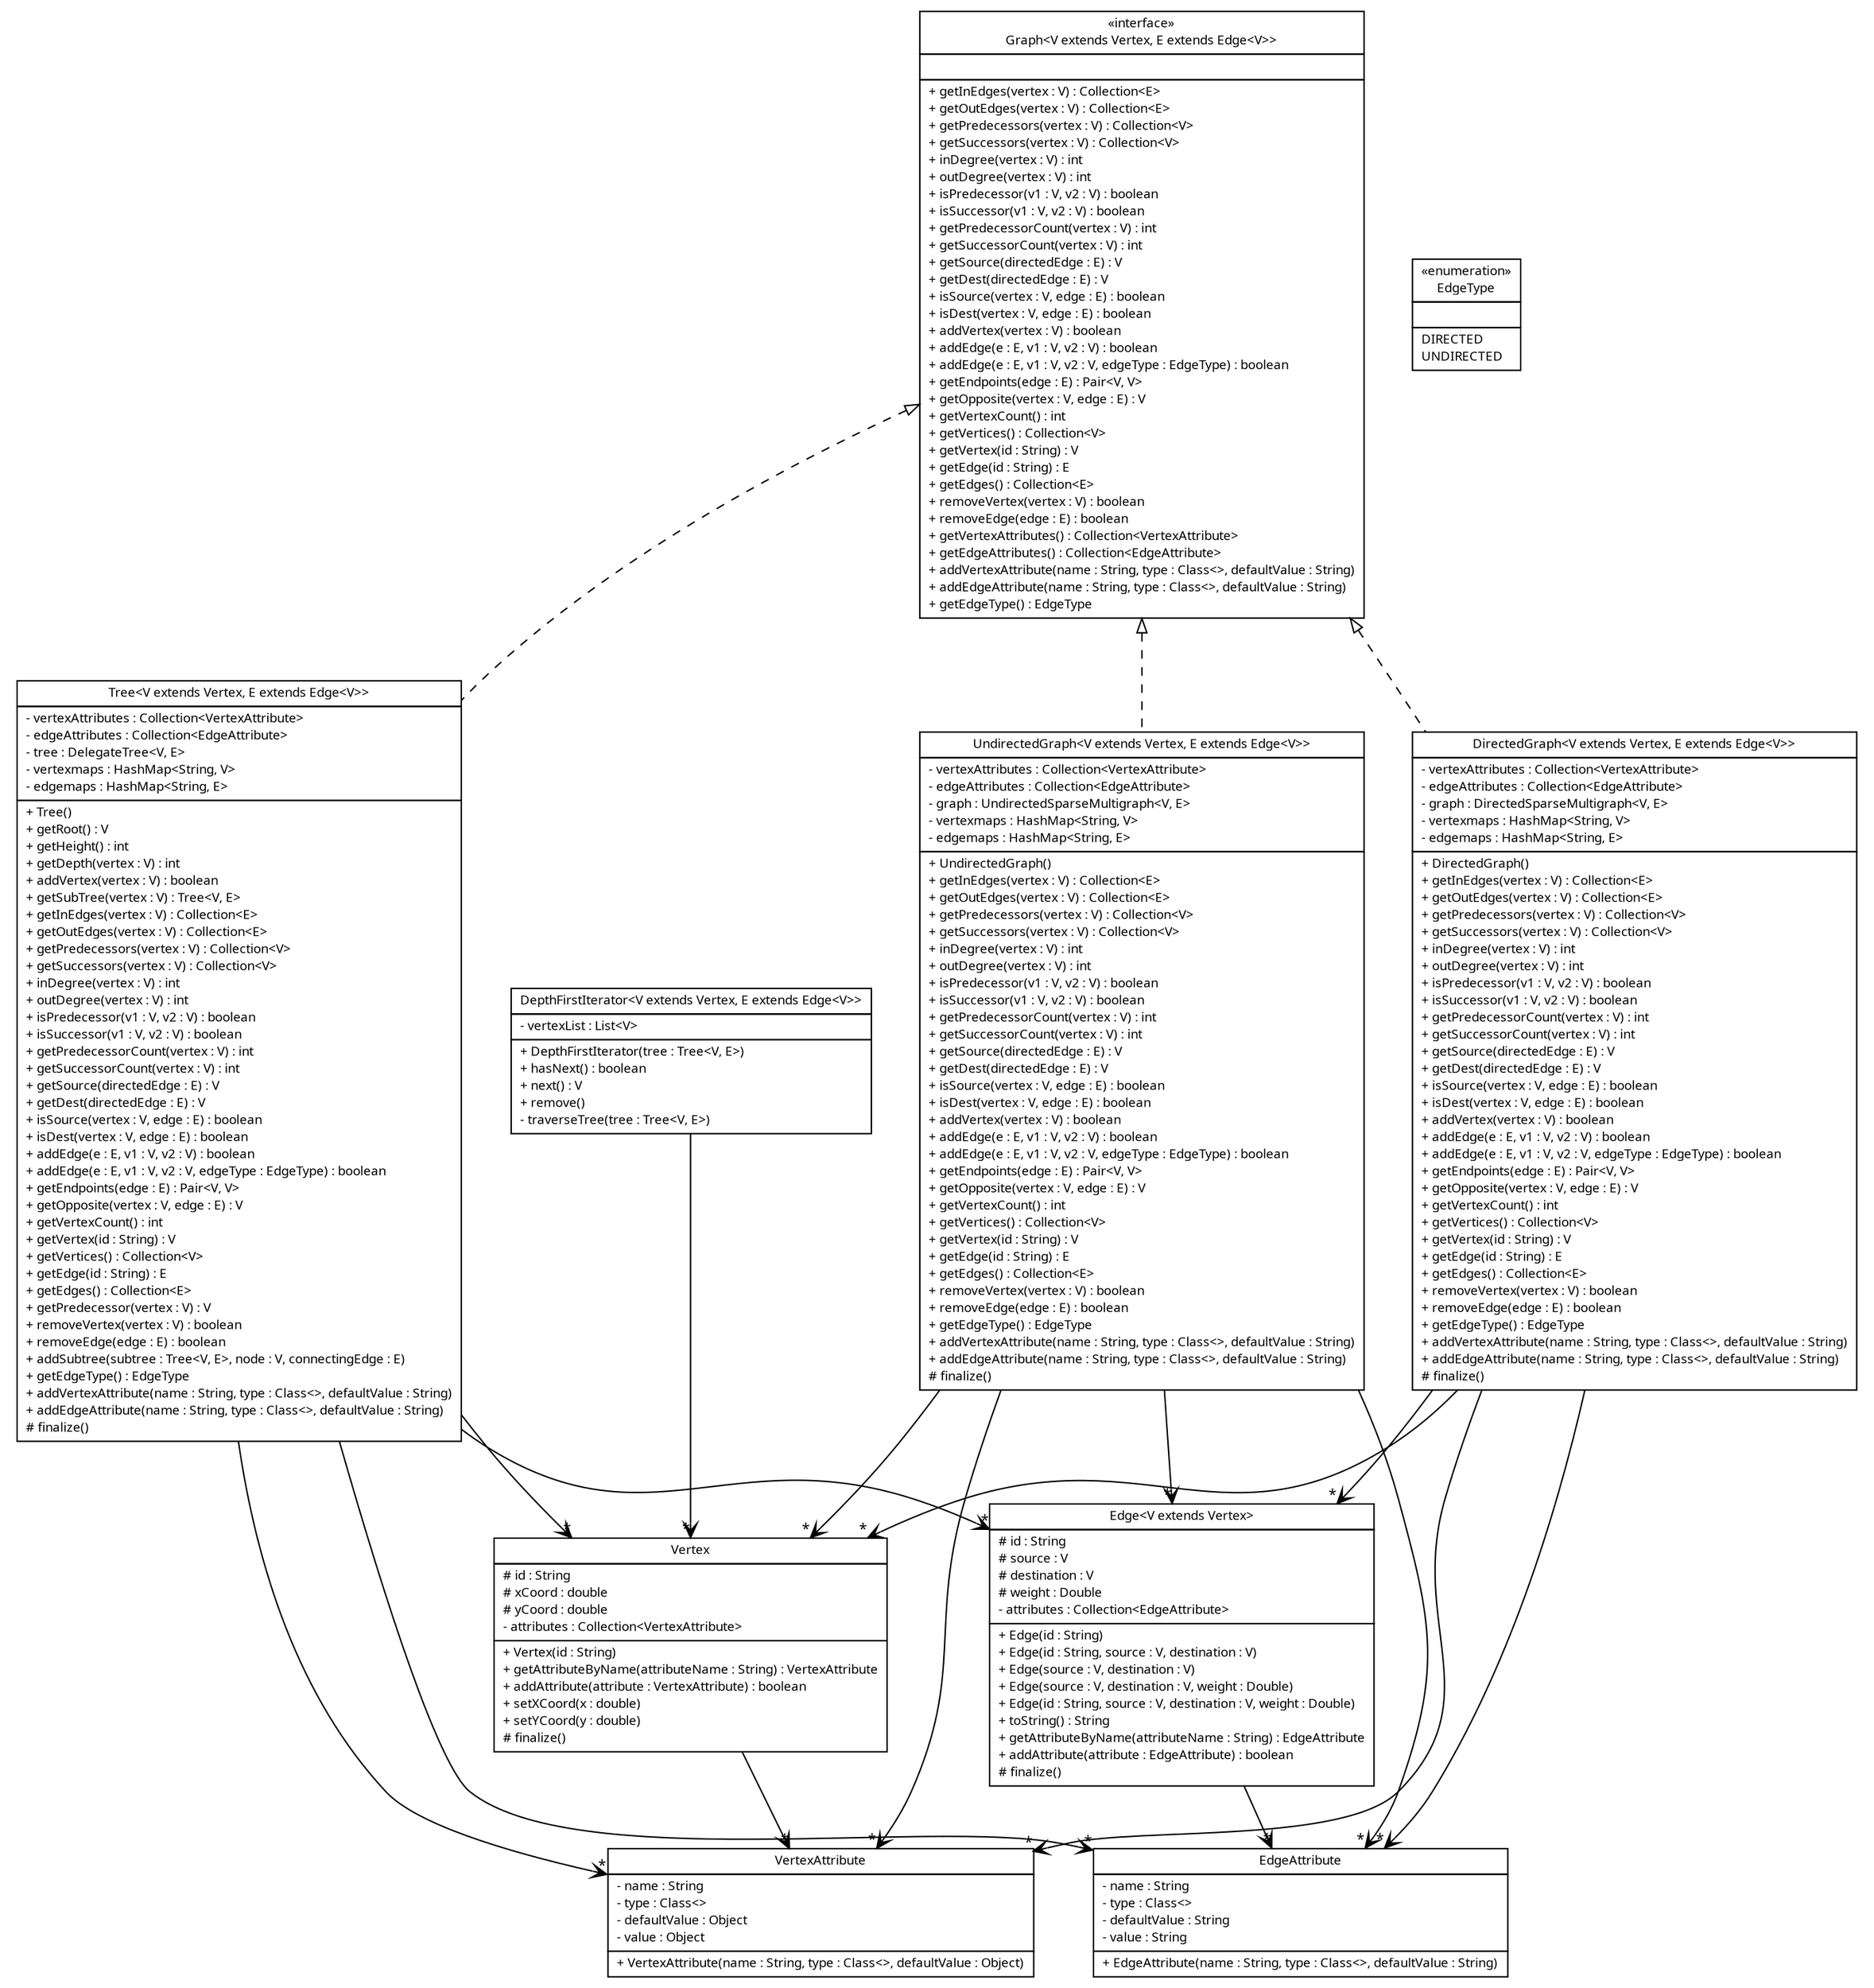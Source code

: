 #!/usr/local/bin/dot
#
# Class diagram 
# Generated by UMLGraph version R5_6 (http://www.umlgraph.org/)
#

digraph G {
	edge [fontname="Trebuchet MS",fontsize=10,labelfontname="Trebuchet MS",labelfontsize=10];
	node [fontname="Trebuchet MS",fontsize=10,shape=plaintext];
	nodesep=0.25;
	ranksep=0.5;
	// broadwick.graph.VertexAttribute
	c1081 [label=<<table title="broadwick.graph.VertexAttribute" border="0" cellborder="1" cellspacing="0" cellpadding="2" port="p" href="./VertexAttribute.html">
		<tr><td><table border="0" cellspacing="0" cellpadding="1">
<tr><td align="center" balign="center"><font face="Trebuchet MS"> VertexAttribute </font></td></tr>
		</table></td></tr>
		<tr><td><table border="0" cellspacing="0" cellpadding="1">
<tr><td align="left" balign="left"> - name : String </td></tr>
<tr><td align="left" balign="left"> - type : Class&lt;&gt; </td></tr>
<tr><td align="left" balign="left"> - defaultValue : Object </td></tr>
<tr><td align="left" balign="left"> - value : Object </td></tr>
		</table></td></tr>
		<tr><td><table border="0" cellspacing="0" cellpadding="1">
<tr><td align="left" balign="left"> + VertexAttribute(name : String, type : Class&lt;&gt;, defaultValue : Object) </td></tr>
		</table></td></tr>
		</table>>, URL="./VertexAttribute.html", fontname="Trebuchet MS", fontcolor="black", fontsize=9.0];
	// broadwick.graph.Vertex
	c1082 [label=<<table title="broadwick.graph.Vertex" border="0" cellborder="1" cellspacing="0" cellpadding="2" port="p" href="./Vertex.html">
		<tr><td><table border="0" cellspacing="0" cellpadding="1">
<tr><td align="center" balign="center"><font face="Trebuchet MS"> Vertex </font></td></tr>
		</table></td></tr>
		<tr><td><table border="0" cellspacing="0" cellpadding="1">
<tr><td align="left" balign="left"> # id : String </td></tr>
<tr><td align="left" balign="left"> # xCoord : double </td></tr>
<tr><td align="left" balign="left"> # yCoord : double </td></tr>
<tr><td align="left" balign="left"> - attributes : Collection&lt;VertexAttribute&gt; </td></tr>
		</table></td></tr>
		<tr><td><table border="0" cellspacing="0" cellpadding="1">
<tr><td align="left" balign="left"> + Vertex(id : String) </td></tr>
<tr><td align="left" balign="left"> + getAttributeByName(attributeName : String) : VertexAttribute </td></tr>
<tr><td align="left" balign="left"> + addAttribute(attribute : VertexAttribute) : boolean </td></tr>
<tr><td align="left" balign="left"> + setXCoord(x : double) </td></tr>
<tr><td align="left" balign="left"> + setYCoord(y : double) </td></tr>
<tr><td align="left" balign="left"> # finalize() </td></tr>
		</table></td></tr>
		</table>>, URL="./Vertex.html", fontname="Trebuchet MS", fontcolor="black", fontsize=9.0];
	// broadwick.graph.UndirectedGraph<V extends broadwick.graph.Vertex, E extends broadwick.graph.Edge<V>>
	c1083 [label=<<table title="broadwick.graph.UndirectedGraph" border="0" cellborder="1" cellspacing="0" cellpadding="2" port="p" href="./UndirectedGraph.html">
		<tr><td><table border="0" cellspacing="0" cellpadding="1">
<tr><td align="center" balign="center"><font face="Trebuchet MS"> UndirectedGraph&lt;V extends Vertex, E extends Edge&lt;V&gt;&gt; </font></td></tr>
		</table></td></tr>
		<tr><td><table border="0" cellspacing="0" cellpadding="1">
<tr><td align="left" balign="left"> - vertexAttributes : Collection&lt;VertexAttribute&gt; </td></tr>
<tr><td align="left" balign="left"> - edgeAttributes : Collection&lt;EdgeAttribute&gt; </td></tr>
<tr><td align="left" balign="left"> - graph : UndirectedSparseMultigraph&lt;V, E&gt; </td></tr>
<tr><td align="left" balign="left"> - vertexmaps : HashMap&lt;String, V&gt; </td></tr>
<tr><td align="left" balign="left"> - edgemaps : HashMap&lt;String, E&gt; </td></tr>
		</table></td></tr>
		<tr><td><table border="0" cellspacing="0" cellpadding="1">
<tr><td align="left" balign="left"> + UndirectedGraph() </td></tr>
<tr><td align="left" balign="left"> + getInEdges(vertex : V) : Collection&lt;E&gt; </td></tr>
<tr><td align="left" balign="left"> + getOutEdges(vertex : V) : Collection&lt;E&gt; </td></tr>
<tr><td align="left" balign="left"> + getPredecessors(vertex : V) : Collection&lt;V&gt; </td></tr>
<tr><td align="left" balign="left"> + getSuccessors(vertex : V) : Collection&lt;V&gt; </td></tr>
<tr><td align="left" balign="left"> + inDegree(vertex : V) : int </td></tr>
<tr><td align="left" balign="left"> + outDegree(vertex : V) : int </td></tr>
<tr><td align="left" balign="left"> + isPredecessor(v1 : V, v2 : V) : boolean </td></tr>
<tr><td align="left" balign="left"> + isSuccessor(v1 : V, v2 : V) : boolean </td></tr>
<tr><td align="left" balign="left"> + getPredecessorCount(vertex : V) : int </td></tr>
<tr><td align="left" balign="left"> + getSuccessorCount(vertex : V) : int </td></tr>
<tr><td align="left" balign="left"> + getSource(directedEdge : E) : V </td></tr>
<tr><td align="left" balign="left"> + getDest(directedEdge : E) : V </td></tr>
<tr><td align="left" balign="left"> + isSource(vertex : V, edge : E) : boolean </td></tr>
<tr><td align="left" balign="left"> + isDest(vertex : V, edge : E) : boolean </td></tr>
<tr><td align="left" balign="left"> + addVertex(vertex : V) : boolean </td></tr>
<tr><td align="left" balign="left"> + addEdge(e : E, v1 : V, v2 : V) : boolean </td></tr>
<tr><td align="left" balign="left"> + addEdge(e : E, v1 : V, v2 : V, edgeType : EdgeType) : boolean </td></tr>
<tr><td align="left" balign="left"> + getEndpoints(edge : E) : Pair&lt;V, V&gt; </td></tr>
<tr><td align="left" balign="left"> + getOpposite(vertex : V, edge : E) : V </td></tr>
<tr><td align="left" balign="left"> + getVertexCount() : int </td></tr>
<tr><td align="left" balign="left"> + getVertices() : Collection&lt;V&gt; </td></tr>
<tr><td align="left" balign="left"> + getVertex(id : String) : V </td></tr>
<tr><td align="left" balign="left"> + getEdge(id : String) : E </td></tr>
<tr><td align="left" balign="left"> + getEdges() : Collection&lt;E&gt; </td></tr>
<tr><td align="left" balign="left"> + removeVertex(vertex : V) : boolean </td></tr>
<tr><td align="left" balign="left"> + removeEdge(edge : E) : boolean </td></tr>
<tr><td align="left" balign="left"> + getEdgeType() : EdgeType </td></tr>
<tr><td align="left" balign="left"> + addVertexAttribute(name : String, type : Class&lt;&gt;, defaultValue : String) </td></tr>
<tr><td align="left" balign="left"> + addEdgeAttribute(name : String, type : Class&lt;&gt;, defaultValue : String) </td></tr>
<tr><td align="left" balign="left"> # finalize() </td></tr>
		</table></td></tr>
		</table>>, URL="./UndirectedGraph.html", fontname="Trebuchet MS", fontcolor="black", fontsize=9.0];
	// broadwick.graph.Tree<V extends broadwick.graph.Vertex, E extends broadwick.graph.Edge<V>>
	c1084 [label=<<table title="broadwick.graph.Tree" border="0" cellborder="1" cellspacing="0" cellpadding="2" port="p" href="./Tree.html">
		<tr><td><table border="0" cellspacing="0" cellpadding="1">
<tr><td align="center" balign="center"><font face="Trebuchet MS"> Tree&lt;V extends Vertex, E extends Edge&lt;V&gt;&gt; </font></td></tr>
		</table></td></tr>
		<tr><td><table border="0" cellspacing="0" cellpadding="1">
<tr><td align="left" balign="left"> - vertexAttributes : Collection&lt;VertexAttribute&gt; </td></tr>
<tr><td align="left" balign="left"> - edgeAttributes : Collection&lt;EdgeAttribute&gt; </td></tr>
<tr><td align="left" balign="left"> - tree : DelegateTree&lt;V, E&gt; </td></tr>
<tr><td align="left" balign="left"> - vertexmaps : HashMap&lt;String, V&gt; </td></tr>
<tr><td align="left" balign="left"> - edgemaps : HashMap&lt;String, E&gt; </td></tr>
		</table></td></tr>
		<tr><td><table border="0" cellspacing="0" cellpadding="1">
<tr><td align="left" balign="left"> + Tree() </td></tr>
<tr><td align="left" balign="left"> + getRoot() : V </td></tr>
<tr><td align="left" balign="left"> + getHeight() : int </td></tr>
<tr><td align="left" balign="left"> + getDepth(vertex : V) : int </td></tr>
<tr><td align="left" balign="left"> + addVertex(vertex : V) : boolean </td></tr>
<tr><td align="left" balign="left"> + getSubTree(vertex : V) : Tree&lt;V, E&gt; </td></tr>
<tr><td align="left" balign="left"> + getInEdges(vertex : V) : Collection&lt;E&gt; </td></tr>
<tr><td align="left" balign="left"> + getOutEdges(vertex : V) : Collection&lt;E&gt; </td></tr>
<tr><td align="left" balign="left"> + getPredecessors(vertex : V) : Collection&lt;V&gt; </td></tr>
<tr><td align="left" balign="left"> + getSuccessors(vertex : V) : Collection&lt;V&gt; </td></tr>
<tr><td align="left" balign="left"> + inDegree(vertex : V) : int </td></tr>
<tr><td align="left" balign="left"> + outDegree(vertex : V) : int </td></tr>
<tr><td align="left" balign="left"> + isPredecessor(v1 : V, v2 : V) : boolean </td></tr>
<tr><td align="left" balign="left"> + isSuccessor(v1 : V, v2 : V) : boolean </td></tr>
<tr><td align="left" balign="left"> + getPredecessorCount(vertex : V) : int </td></tr>
<tr><td align="left" balign="left"> + getSuccessorCount(vertex : V) : int </td></tr>
<tr><td align="left" balign="left"> + getSource(directedEdge : E) : V </td></tr>
<tr><td align="left" balign="left"> + getDest(directedEdge : E) : V </td></tr>
<tr><td align="left" balign="left"> + isSource(vertex : V, edge : E) : boolean </td></tr>
<tr><td align="left" balign="left"> + isDest(vertex : V, edge : E) : boolean </td></tr>
<tr><td align="left" balign="left"> + addEdge(e : E, v1 : V, v2 : V) : boolean </td></tr>
<tr><td align="left" balign="left"> + addEdge(e : E, v1 : V, v2 : V, edgeType : EdgeType) : boolean </td></tr>
<tr><td align="left" balign="left"> + getEndpoints(edge : E) : Pair&lt;V, V&gt; </td></tr>
<tr><td align="left" balign="left"> + getOpposite(vertex : V, edge : E) : V </td></tr>
<tr><td align="left" balign="left"> + getVertexCount() : int </td></tr>
<tr><td align="left" balign="left"> + getVertex(id : String) : V </td></tr>
<tr><td align="left" balign="left"> + getVertices() : Collection&lt;V&gt; </td></tr>
<tr><td align="left" balign="left"> + getEdge(id : String) : E </td></tr>
<tr><td align="left" balign="left"> + getEdges() : Collection&lt;E&gt; </td></tr>
<tr><td align="left" balign="left"> + getPredecessor(vertex : V) : V </td></tr>
<tr><td align="left" balign="left"> + removeVertex(vertex : V) : boolean </td></tr>
<tr><td align="left" balign="left"> + removeEdge(edge : E) : boolean </td></tr>
<tr><td align="left" balign="left"> + addSubtree(subtree : Tree&lt;V, E&gt;, node : V, connectingEdge : E) </td></tr>
<tr><td align="left" balign="left"> + getEdgeType() : EdgeType </td></tr>
<tr><td align="left" balign="left"> + addVertexAttribute(name : String, type : Class&lt;&gt;, defaultValue : String) </td></tr>
<tr><td align="left" balign="left"> + addEdgeAttribute(name : String, type : Class&lt;&gt;, defaultValue : String) </td></tr>
<tr><td align="left" balign="left"> # finalize() </td></tr>
		</table></td></tr>
		</table>>, URL="./Tree.html", fontname="Trebuchet MS", fontcolor="black", fontsize=9.0];
	// broadwick.graph.Graph<V extends broadwick.graph.Vertex, E extends broadwick.graph.Edge<V>>
	c1085 [label=<<table title="broadwick.graph.Graph" border="0" cellborder="1" cellspacing="0" cellpadding="2" port="p" href="./Graph.html">
		<tr><td><table border="0" cellspacing="0" cellpadding="1">
<tr><td align="center" balign="center"> &#171;interface&#187; </td></tr>
<tr><td align="center" balign="center"><font face="Trebuchet MS"> Graph&lt;V extends Vertex, E extends Edge&lt;V&gt;&gt; </font></td></tr>
		</table></td></tr>
		<tr><td><table border="0" cellspacing="0" cellpadding="1">
<tr><td align="left" balign="left">  </td></tr>
		</table></td></tr>
		<tr><td><table border="0" cellspacing="0" cellpadding="1">
<tr><td align="left" balign="left"><font face="Trebuchet MS" point-size="9.0"> + getInEdges(vertex : V) : Collection&lt;E&gt; </font></td></tr>
<tr><td align="left" balign="left"><font face="Trebuchet MS" point-size="9.0"> + getOutEdges(vertex : V) : Collection&lt;E&gt; </font></td></tr>
<tr><td align="left" balign="left"><font face="Trebuchet MS" point-size="9.0"> + getPredecessors(vertex : V) : Collection&lt;V&gt; </font></td></tr>
<tr><td align="left" balign="left"><font face="Trebuchet MS" point-size="9.0"> + getSuccessors(vertex : V) : Collection&lt;V&gt; </font></td></tr>
<tr><td align="left" balign="left"><font face="Trebuchet MS" point-size="9.0"> + inDegree(vertex : V) : int </font></td></tr>
<tr><td align="left" balign="left"><font face="Trebuchet MS" point-size="9.0"> + outDegree(vertex : V) : int </font></td></tr>
<tr><td align="left" balign="left"><font face="Trebuchet MS" point-size="9.0"> + isPredecessor(v1 : V, v2 : V) : boolean </font></td></tr>
<tr><td align="left" balign="left"><font face="Trebuchet MS" point-size="9.0"> + isSuccessor(v1 : V, v2 : V) : boolean </font></td></tr>
<tr><td align="left" balign="left"><font face="Trebuchet MS" point-size="9.0"> + getPredecessorCount(vertex : V) : int </font></td></tr>
<tr><td align="left" balign="left"><font face="Trebuchet MS" point-size="9.0"> + getSuccessorCount(vertex : V) : int </font></td></tr>
<tr><td align="left" balign="left"><font face="Trebuchet MS" point-size="9.0"> + getSource(directedEdge : E) : V </font></td></tr>
<tr><td align="left" balign="left"><font face="Trebuchet MS" point-size="9.0"> + getDest(directedEdge : E) : V </font></td></tr>
<tr><td align="left" balign="left"><font face="Trebuchet MS" point-size="9.0"> + isSource(vertex : V, edge : E) : boolean </font></td></tr>
<tr><td align="left" balign="left"><font face="Trebuchet MS" point-size="9.0"> + isDest(vertex : V, edge : E) : boolean </font></td></tr>
<tr><td align="left" balign="left"><font face="Trebuchet MS" point-size="9.0"> + addVertex(vertex : V) : boolean </font></td></tr>
<tr><td align="left" balign="left"><font face="Trebuchet MS" point-size="9.0"> + addEdge(e : E, v1 : V, v2 : V) : boolean </font></td></tr>
<tr><td align="left" balign="left"><font face="Trebuchet MS" point-size="9.0"> + addEdge(e : E, v1 : V, v2 : V, edgeType : EdgeType) : boolean </font></td></tr>
<tr><td align="left" balign="left"><font face="Trebuchet MS" point-size="9.0"> + getEndpoints(edge : E) : Pair&lt;V, V&gt; </font></td></tr>
<tr><td align="left" balign="left"><font face="Trebuchet MS" point-size="9.0"> + getOpposite(vertex : V, edge : E) : V </font></td></tr>
<tr><td align="left" balign="left"><font face="Trebuchet MS" point-size="9.0"> + getVertexCount() : int </font></td></tr>
<tr><td align="left" balign="left"><font face="Trebuchet MS" point-size="9.0"> + getVertices() : Collection&lt;V&gt; </font></td></tr>
<tr><td align="left" balign="left"><font face="Trebuchet MS" point-size="9.0"> + getVertex(id : String) : V </font></td></tr>
<tr><td align="left" balign="left"><font face="Trebuchet MS" point-size="9.0"> + getEdge(id : String) : E </font></td></tr>
<tr><td align="left" balign="left"><font face="Trebuchet MS" point-size="9.0"> + getEdges() : Collection&lt;E&gt; </font></td></tr>
<tr><td align="left" balign="left"><font face="Trebuchet MS" point-size="9.0"> + removeVertex(vertex : V) : boolean </font></td></tr>
<tr><td align="left" balign="left"><font face="Trebuchet MS" point-size="9.0"> + removeEdge(edge : E) : boolean </font></td></tr>
<tr><td align="left" balign="left"><font face="Trebuchet MS" point-size="9.0"> + getVertexAttributes() : Collection&lt;VertexAttribute&gt; </font></td></tr>
<tr><td align="left" balign="left"><font face="Trebuchet MS" point-size="9.0"> + getEdgeAttributes() : Collection&lt;EdgeAttribute&gt; </font></td></tr>
<tr><td align="left" balign="left"><font face="Trebuchet MS" point-size="9.0"> + addVertexAttribute(name : String, type : Class&lt;&gt;, defaultValue : String) </font></td></tr>
<tr><td align="left" balign="left"><font face="Trebuchet MS" point-size="9.0"> + addEdgeAttribute(name : String, type : Class&lt;&gt;, defaultValue : String) </font></td></tr>
<tr><td align="left" balign="left"><font face="Trebuchet MS" point-size="9.0"> + getEdgeType() : EdgeType </font></td></tr>
		</table></td></tr>
		</table>>, URL="./Graph.html", fontname="Trebuchet MS", fontcolor="black", fontsize=9.0];
	// broadwick.graph.EdgeType
	c1086 [label=<<table title="broadwick.graph.EdgeType" border="0" cellborder="1" cellspacing="0" cellpadding="2" port="p" href="./EdgeType.html">
		<tr><td><table border="0" cellspacing="0" cellpadding="1">
<tr><td align="center" balign="center"> &#171;enumeration&#187; </td></tr>
<tr><td align="center" balign="center"><font face="Trebuchet MS"> EdgeType </font></td></tr>
		</table></td></tr>
		<tr><td><table border="0" cellspacing="0" cellpadding="1">
<tr><td align="left" balign="left">  </td></tr>
		</table></td></tr>
		<tr><td><table border="0" cellspacing="0" cellpadding="1">
<tr><td align="left" balign="left"> DIRECTED </td></tr>
<tr><td align="left" balign="left"> UNDIRECTED </td></tr>
		</table></td></tr>
		</table>>, URL="./EdgeType.html", fontname="Trebuchet MS", fontcolor="black", fontsize=9.0];
	// broadwick.graph.EdgeAttribute
	c1087 [label=<<table title="broadwick.graph.EdgeAttribute" border="0" cellborder="1" cellspacing="0" cellpadding="2" port="p" href="./EdgeAttribute.html">
		<tr><td><table border="0" cellspacing="0" cellpadding="1">
<tr><td align="center" balign="center"><font face="Trebuchet MS"> EdgeAttribute </font></td></tr>
		</table></td></tr>
		<tr><td><table border="0" cellspacing="0" cellpadding="1">
<tr><td align="left" balign="left"> - name : String </td></tr>
<tr><td align="left" balign="left"> - type : Class&lt;&gt; </td></tr>
<tr><td align="left" balign="left"> - defaultValue : String </td></tr>
<tr><td align="left" balign="left"> - value : String </td></tr>
		</table></td></tr>
		<tr><td><table border="0" cellspacing="0" cellpadding="1">
<tr><td align="left" balign="left"> + EdgeAttribute(name : String, type : Class&lt;&gt;, defaultValue : String) </td></tr>
		</table></td></tr>
		</table>>, URL="./EdgeAttribute.html", fontname="Trebuchet MS", fontcolor="black", fontsize=9.0];
	// broadwick.graph.Edge<V extends broadwick.graph.Vertex>
	c1088 [label=<<table title="broadwick.graph.Edge" border="0" cellborder="1" cellspacing="0" cellpadding="2" port="p" href="./Edge.html">
		<tr><td><table border="0" cellspacing="0" cellpadding="1">
<tr><td align="center" balign="center"><font face="Trebuchet MS"> Edge&lt;V extends Vertex&gt; </font></td></tr>
		</table></td></tr>
		<tr><td><table border="0" cellspacing="0" cellpadding="1">
<tr><td align="left" balign="left"> # id : String </td></tr>
<tr><td align="left" balign="left"> # source : V </td></tr>
<tr><td align="left" balign="left"> # destination : V </td></tr>
<tr><td align="left" balign="left"> # weight : Double </td></tr>
<tr><td align="left" balign="left"> - attributes : Collection&lt;EdgeAttribute&gt; </td></tr>
		</table></td></tr>
		<tr><td><table border="0" cellspacing="0" cellpadding="1">
<tr><td align="left" balign="left"> + Edge(id : String) </td></tr>
<tr><td align="left" balign="left"> + Edge(id : String, source : V, destination : V) </td></tr>
<tr><td align="left" balign="left"> + Edge(source : V, destination : V) </td></tr>
<tr><td align="left" balign="left"> + Edge(source : V, destination : V, weight : Double) </td></tr>
<tr><td align="left" balign="left"> + Edge(id : String, source : V, destination : V, weight : Double) </td></tr>
<tr><td align="left" balign="left"> + toString() : String </td></tr>
<tr><td align="left" balign="left"> + getAttributeByName(attributeName : String) : EdgeAttribute </td></tr>
<tr><td align="left" balign="left"> + addAttribute(attribute : EdgeAttribute) : boolean </td></tr>
<tr><td align="left" balign="left"> # finalize() </td></tr>
		</table></td></tr>
		</table>>, URL="./Edge.html", fontname="Trebuchet MS", fontcolor="black", fontsize=9.0];
	// broadwick.graph.DirectedGraph<V extends broadwick.graph.Vertex, E extends broadwick.graph.Edge<V>>
	c1089 [label=<<table title="broadwick.graph.DirectedGraph" border="0" cellborder="1" cellspacing="0" cellpadding="2" port="p" href="./DirectedGraph.html">
		<tr><td><table border="0" cellspacing="0" cellpadding="1">
<tr><td align="center" balign="center"><font face="Trebuchet MS"> DirectedGraph&lt;V extends Vertex, E extends Edge&lt;V&gt;&gt; </font></td></tr>
		</table></td></tr>
		<tr><td><table border="0" cellspacing="0" cellpadding="1">
<tr><td align="left" balign="left"> - vertexAttributes : Collection&lt;VertexAttribute&gt; </td></tr>
<tr><td align="left" balign="left"> - edgeAttributes : Collection&lt;EdgeAttribute&gt; </td></tr>
<tr><td align="left" balign="left"> - graph : DirectedSparseMultigraph&lt;V, E&gt; </td></tr>
<tr><td align="left" balign="left"> - vertexmaps : HashMap&lt;String, V&gt; </td></tr>
<tr><td align="left" balign="left"> - edgemaps : HashMap&lt;String, E&gt; </td></tr>
		</table></td></tr>
		<tr><td><table border="0" cellspacing="0" cellpadding="1">
<tr><td align="left" balign="left"> + DirectedGraph() </td></tr>
<tr><td align="left" balign="left"> + getInEdges(vertex : V) : Collection&lt;E&gt; </td></tr>
<tr><td align="left" balign="left"> + getOutEdges(vertex : V) : Collection&lt;E&gt; </td></tr>
<tr><td align="left" balign="left"> + getPredecessors(vertex : V) : Collection&lt;V&gt; </td></tr>
<tr><td align="left" balign="left"> + getSuccessors(vertex : V) : Collection&lt;V&gt; </td></tr>
<tr><td align="left" balign="left"> + inDegree(vertex : V) : int </td></tr>
<tr><td align="left" balign="left"> + outDegree(vertex : V) : int </td></tr>
<tr><td align="left" balign="left"> + isPredecessor(v1 : V, v2 : V) : boolean </td></tr>
<tr><td align="left" balign="left"> + isSuccessor(v1 : V, v2 : V) : boolean </td></tr>
<tr><td align="left" balign="left"> + getPredecessorCount(vertex : V) : int </td></tr>
<tr><td align="left" balign="left"> + getSuccessorCount(vertex : V) : int </td></tr>
<tr><td align="left" balign="left"> + getSource(directedEdge : E) : V </td></tr>
<tr><td align="left" balign="left"> + getDest(directedEdge : E) : V </td></tr>
<tr><td align="left" balign="left"> + isSource(vertex : V, edge : E) : boolean </td></tr>
<tr><td align="left" balign="left"> + isDest(vertex : V, edge : E) : boolean </td></tr>
<tr><td align="left" balign="left"> + addVertex(vertex : V) : boolean </td></tr>
<tr><td align="left" balign="left"> + addEdge(e : E, v1 : V, v2 : V) : boolean </td></tr>
<tr><td align="left" balign="left"> + addEdge(e : E, v1 : V, v2 : V, edgeType : EdgeType) : boolean </td></tr>
<tr><td align="left" balign="left"> + getEndpoints(edge : E) : Pair&lt;V, V&gt; </td></tr>
<tr><td align="left" balign="left"> + getOpposite(vertex : V, edge : E) : V </td></tr>
<tr><td align="left" balign="left"> + getVertexCount() : int </td></tr>
<tr><td align="left" balign="left"> + getVertices() : Collection&lt;V&gt; </td></tr>
<tr><td align="left" balign="left"> + getVertex(id : String) : V </td></tr>
<tr><td align="left" balign="left"> + getEdge(id : String) : E </td></tr>
<tr><td align="left" balign="left"> + getEdges() : Collection&lt;E&gt; </td></tr>
<tr><td align="left" balign="left"> + removeVertex(vertex : V) : boolean </td></tr>
<tr><td align="left" balign="left"> + removeEdge(edge : E) : boolean </td></tr>
<tr><td align="left" balign="left"> + getEdgeType() : EdgeType </td></tr>
<tr><td align="left" balign="left"> + addVertexAttribute(name : String, type : Class&lt;&gt;, defaultValue : String) </td></tr>
<tr><td align="left" balign="left"> + addEdgeAttribute(name : String, type : Class&lt;&gt;, defaultValue : String) </td></tr>
<tr><td align="left" balign="left"> # finalize() </td></tr>
		</table></td></tr>
		</table>>, URL="./DirectedGraph.html", fontname="Trebuchet MS", fontcolor="black", fontsize=9.0];
	// broadwick.graph.DepthFirstIterator<V extends broadwick.graph.Vertex, E extends broadwick.graph.Edge<V>>
	c1090 [label=<<table title="broadwick.graph.DepthFirstIterator" border="0" cellborder="1" cellspacing="0" cellpadding="2" port="p" href="./DepthFirstIterator.html">
		<tr><td><table border="0" cellspacing="0" cellpadding="1">
<tr><td align="center" balign="center"><font face="Trebuchet MS"> DepthFirstIterator&lt;V extends Vertex, E extends Edge&lt;V&gt;&gt; </font></td></tr>
		</table></td></tr>
		<tr><td><table border="0" cellspacing="0" cellpadding="1">
<tr><td align="left" balign="left"> - vertexList : List&lt;V&gt; </td></tr>
		</table></td></tr>
		<tr><td><table border="0" cellspacing="0" cellpadding="1">
<tr><td align="left" balign="left"> + DepthFirstIterator(tree : Tree&lt;V, E&gt;) </td></tr>
<tr><td align="left" balign="left"> + hasNext() : boolean </td></tr>
<tr><td align="left" balign="left"> + next() : V </td></tr>
<tr><td align="left" balign="left"> + remove() </td></tr>
<tr><td align="left" balign="left"> - traverseTree(tree : Tree&lt;V, E&gt;) </td></tr>
		</table></td></tr>
		</table>>, URL="./DepthFirstIterator.html", fontname="Trebuchet MS", fontcolor="black", fontsize=9.0];
	//broadwick.graph.UndirectedGraph<V extends broadwick.graph.Vertex, E extends broadwick.graph.Edge<V>> implements broadwick.graph.Graph<V extends broadwick.graph.Vertex, E extends broadwick.graph.Edge<V>>
	c1085:p -> c1083:p [dir=back,arrowtail=empty,style=dashed];
	//broadwick.graph.Tree<V extends broadwick.graph.Vertex, E extends broadwick.graph.Edge<V>> implements broadwick.graph.Graph<V extends broadwick.graph.Vertex, E extends broadwick.graph.Edge<V>>
	c1085:p -> c1084:p [dir=back,arrowtail=empty,style=dashed];
	//broadwick.graph.DirectedGraph<V extends broadwick.graph.Vertex, E extends broadwick.graph.Edge<V>> implements broadwick.graph.Graph<V extends broadwick.graph.Vertex, E extends broadwick.graph.Edge<V>>
	c1085:p -> c1089:p [dir=back,arrowtail=empty,style=dashed];
	// broadwick.graph.Vertex NAVASSOC broadwick.graph.VertexAttribute
	c1082:p -> c1081:p [taillabel="", label="", headlabel="*", fontname="Trebuchet MS", fontcolor="black", fontsize=10.0, color="black", arrowhead=open];
	// broadwick.graph.UndirectedGraph<V extends broadwick.graph.Vertex, E extends broadwick.graph.Edge<V>> NAVASSOC broadwick.graph.VertexAttribute
	c1083:p -> c1081:p [taillabel="", label="", headlabel="*", fontname="Trebuchet MS", fontcolor="black", fontsize=10.0, color="black", arrowhead=open];
	// broadwick.graph.UndirectedGraph<V extends broadwick.graph.Vertex, E extends broadwick.graph.Edge<V>> NAVASSOC broadwick.graph.EdgeAttribute
	c1083:p -> c1087:p [taillabel="", label="", headlabel="*", fontname="Trebuchet MS", fontcolor="black", fontsize=10.0, color="black", arrowhead=open];
	// broadwick.graph.UndirectedGraph<V extends broadwick.graph.Vertex, E extends broadwick.graph.Edge<V>> NAVASSOC broadwick.graph.Vertex
	c1083:p -> c1082:p [taillabel="", label="", headlabel="*", fontname="Trebuchet MS", fontcolor="black", fontsize=10.0, color="black", arrowhead=open];
	// broadwick.graph.UndirectedGraph<V extends broadwick.graph.Vertex, E extends broadwick.graph.Edge<V>> NAVASSOC broadwick.graph.Edge<V extends broadwick.graph.Vertex>
	c1083:p -> c1088:p [taillabel="", label="", headlabel="*", fontname="Trebuchet MS", fontcolor="black", fontsize=10.0, color="black", arrowhead=open];
	// broadwick.graph.Tree<V extends broadwick.graph.Vertex, E extends broadwick.graph.Edge<V>> NAVASSOC broadwick.graph.VertexAttribute
	c1084:p -> c1081:p [taillabel="", label="", headlabel="*", fontname="Trebuchet MS", fontcolor="black", fontsize=10.0, color="black", arrowhead=open];
	// broadwick.graph.Tree<V extends broadwick.graph.Vertex, E extends broadwick.graph.Edge<V>> NAVASSOC broadwick.graph.EdgeAttribute
	c1084:p -> c1087:p [taillabel="", label="", headlabel="*", fontname="Trebuchet MS", fontcolor="black", fontsize=10.0, color="black", arrowhead=open];
	// broadwick.graph.Tree<V extends broadwick.graph.Vertex, E extends broadwick.graph.Edge<V>> NAVASSOC broadwick.graph.Vertex
	c1084:p -> c1082:p [taillabel="", label="", headlabel="*", fontname="Trebuchet MS", fontcolor="black", fontsize=10.0, color="black", arrowhead=open];
	// broadwick.graph.Tree<V extends broadwick.graph.Vertex, E extends broadwick.graph.Edge<V>> NAVASSOC broadwick.graph.Edge<V extends broadwick.graph.Vertex>
	c1084:p -> c1088:p [taillabel="", label="", headlabel="*", fontname="Trebuchet MS", fontcolor="black", fontsize=10.0, color="black", arrowhead=open];
	// broadwick.graph.Edge<V extends broadwick.graph.Vertex> NAVASSOC broadwick.graph.EdgeAttribute
	c1088:p -> c1087:p [taillabel="", label="", headlabel="*", fontname="Trebuchet MS", fontcolor="black", fontsize=10.0, color="black", arrowhead=open];
	// broadwick.graph.DirectedGraph<V extends broadwick.graph.Vertex, E extends broadwick.graph.Edge<V>> NAVASSOC broadwick.graph.VertexAttribute
	c1089:p -> c1081:p [taillabel="", label="", headlabel="*", fontname="Trebuchet MS", fontcolor="black", fontsize=10.0, color="black", arrowhead=open];
	// broadwick.graph.DirectedGraph<V extends broadwick.graph.Vertex, E extends broadwick.graph.Edge<V>> NAVASSOC broadwick.graph.EdgeAttribute
	c1089:p -> c1087:p [taillabel="", label="", headlabel="*", fontname="Trebuchet MS", fontcolor="black", fontsize=10.0, color="black", arrowhead=open];
	// broadwick.graph.DirectedGraph<V extends broadwick.graph.Vertex, E extends broadwick.graph.Edge<V>> NAVASSOC broadwick.graph.Vertex
	c1089:p -> c1082:p [taillabel="", label="", headlabel="*", fontname="Trebuchet MS", fontcolor="black", fontsize=10.0, color="black", arrowhead=open];
	// broadwick.graph.DirectedGraph<V extends broadwick.graph.Vertex, E extends broadwick.graph.Edge<V>> NAVASSOC broadwick.graph.Edge<V extends broadwick.graph.Vertex>
	c1089:p -> c1088:p [taillabel="", label="", headlabel="*", fontname="Trebuchet MS", fontcolor="black", fontsize=10.0, color="black", arrowhead=open];
	// broadwick.graph.DepthFirstIterator<V extends broadwick.graph.Vertex, E extends broadwick.graph.Edge<V>> NAVASSOC broadwick.graph.Vertex
	c1090:p -> c1082:p [taillabel="", label="", headlabel="*", fontname="Trebuchet MS", fontcolor="black", fontsize=10.0, color="black", arrowhead=open];
}

